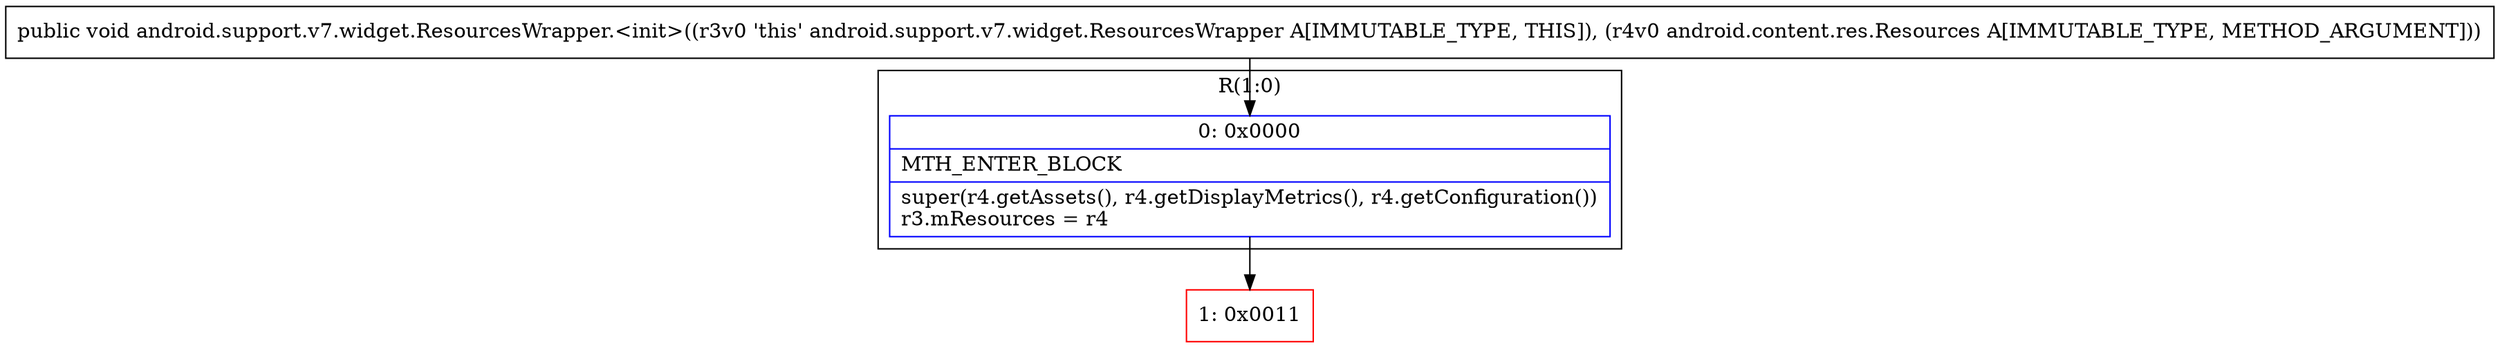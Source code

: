 digraph "CFG forandroid.support.v7.widget.ResourcesWrapper.\<init\>(Landroid\/content\/res\/Resources;)V" {
subgraph cluster_Region_1990970931 {
label = "R(1:0)";
node [shape=record,color=blue];
Node_0 [shape=record,label="{0\:\ 0x0000|MTH_ENTER_BLOCK\l|super(r4.getAssets(), r4.getDisplayMetrics(), r4.getConfiguration())\lr3.mResources = r4\l}"];
}
Node_1 [shape=record,color=red,label="{1\:\ 0x0011}"];
MethodNode[shape=record,label="{public void android.support.v7.widget.ResourcesWrapper.\<init\>((r3v0 'this' android.support.v7.widget.ResourcesWrapper A[IMMUTABLE_TYPE, THIS]), (r4v0 android.content.res.Resources A[IMMUTABLE_TYPE, METHOD_ARGUMENT])) }"];
MethodNode -> Node_0;
Node_0 -> Node_1;
}

